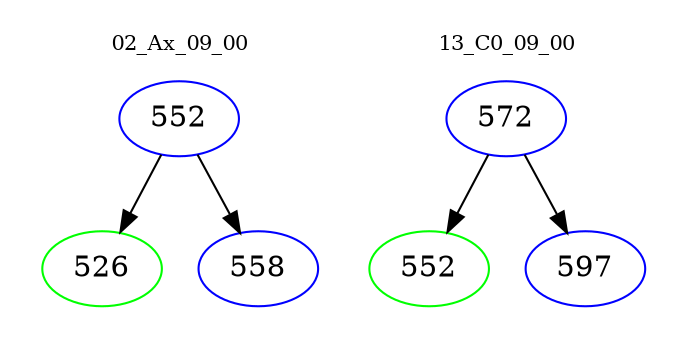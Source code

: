 digraph{
subgraph cluster_0 {
color = white
label = "02_Ax_09_00";
fontsize=10;
T0_552 [label="552", color="blue"]
T0_552 -> T0_526 [color="black"]
T0_526 [label="526", color="green"]
T0_552 -> T0_558 [color="black"]
T0_558 [label="558", color="blue"]
}
subgraph cluster_1 {
color = white
label = "13_C0_09_00";
fontsize=10;
T1_572 [label="572", color="blue"]
T1_572 -> T1_552 [color="black"]
T1_552 [label="552", color="green"]
T1_572 -> T1_597 [color="black"]
T1_597 [label="597", color="blue"]
}
}
